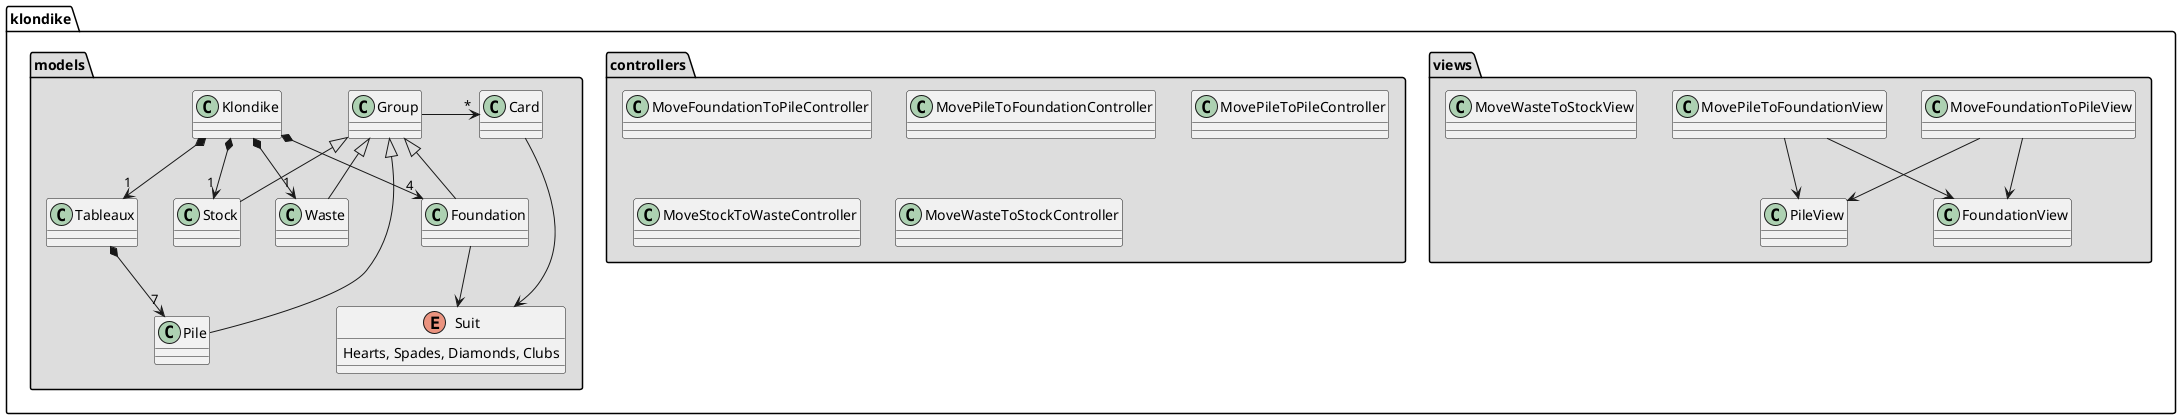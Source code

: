 @startuml
package "klondike.views" #DDDDDD {
   class MoveFoundationToPileView
   class MovePileToFoundationView
   class MoveWasteToStockView

   class PileView
   class FoundationView

   MoveFoundationToPileView -down-> PileView
   MoveFoundationToPileView -down-> FoundationView

   MovePileToFoundationView -down-> PileView
   MovePileToFoundationView -down-> FoundationView
}

package "klondike.controllers" #DDDDDD {
   class MoveFoundationToPileController
   class MovePileToFoundationController
   class MovePileToPileController
   class MoveStockToWasteController
   class MoveWasteToStockController
}

package "klondike.models" #DDDDDD {

   enum Suit {
    Hearts, Spades, Diamonds, Clubs
   }

   Card --> Suit

   Group -> "*" Card
   Group <|-down- Pile
   Group <|-down- Stock
   Group <|-down- Waste
   Group <|-down- Foundation


   Tableaux *-down-> "7" Pile
   Klondike *-down-> "1" Stock
   Klondike *-down-> "1" Waste
   Klondike *-down-> "1" Tableaux
   Klondike *-down-> "4" Foundation

   Foundation --> Suit
}

@enduml
